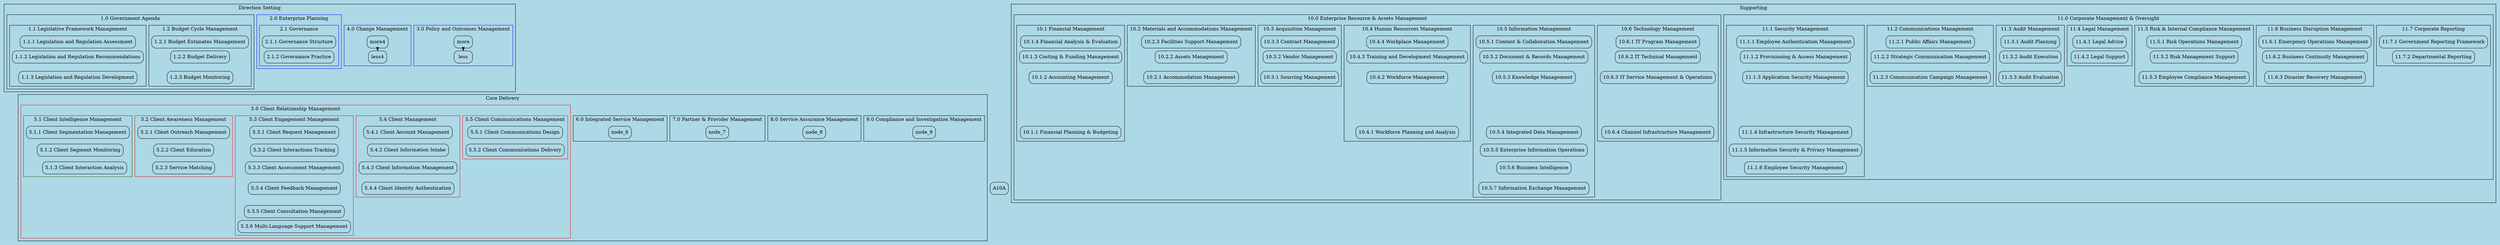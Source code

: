 digraph G  { 
    compound=true
    rankdir=TB
    ranksep="0.1"
    bgcolor=lightblue
    /*style=filled*/ 
    node [shape=box style=rounded]
    subgraph cluster_dir { 
        rankdir=LR
        /*[style=filled]*/
        label="Direction Setting"
        subgraph cluster_4 { label="4.0 Change Management"
            color=blue
            fillcolor=red
            more4 -> less4
        }
        subgraph cluster_3 { label="3.0 Policy and Outcomes Management"
            color=blue
            fillcolor=red
            more -> less
        }
        subgraph cluster_2 { label="2.0 Enterprise Planning"
            color=blue
            fillcolor=red
            subgraph cluster_2_1 { label="2.1 Governance"
                "2.1.1 Governance Structure"
                ->
                "2.1.2 Governance Practice"
                [style=invis]
            }   
        }
        subgraph cluster_1 { label="1.0 Government Agenda"
            subgraph cluster_1_2 { label="1.2 Budget Cycle Management"
                "1.2.1 Budget Estimates Management"
                ->
                "1.2.2 Budget Delivery" 
                ->
                "1.2.3 Budget Monitoring"
                [style=invis]
            }   
            subgraph cluster_1_1 { label="1.1 Legislative Framework Management"
                "1.1.1 Legislation and Regulation Assessment"
                ->
                "1.1.2 Legislation and Regulation Recommendations" 
                ->
                "1.1.3 Legislation and Regulation Development" 
                [style=invis]
            }   
        }
        
    }
    subgraph cluster_core { 
        rankdir=BT
        /*[style=filled]*/
        label="Core Delivery"
        subgraph cluster_9 { label="9.0 Compliance and Investigation Management" node_9 }
        subgraph cluster_8 { label="8.0 Service Assurance Management" node_8 }
        subgraph cluster_7 { label="7.0 Partner & Provider Management" node_7 }
        subgraph cluster_6 { label="6.0 Integrated Service Management" node_6 }
        subgraph cluster_5 { label="5.0 Client Relationship Management"
            color=red
            fillcolor=green
            subgraph cluster_5_5 { label="5.5 Client Communications Management" 
                "5.5.1 Client Communications Design" ->
                "5.5.2 Client Communications Delivery" [style=invis]
            }
            subgraph cluster_5_4 { label="5.4 Client Management"
                "5.4.1 Client Account Management" ->
                "5.4.2 Client Information Intake" ->
                "5.4.3 Client Information Management" ->
                "5.4.4 Client Identity Authentication" [style=invis]
            }
            subgraph cluster_5_3 { label="5.3 Client Engagement Management" 
                "5.3.1 Client Request Management" ->
                "5.3.2 Client Interactions Tracking" ->
                "5.3.3 Client Assessment Management" ->
                "5.3.4 Client Feedback Management" ->
                "5.3.5 Client Consultation Management" ->
                "5.3.6 Multi-Language Support Management" [style=invis]

            }
            subgraph cluster_5_2 { label="5.2 Client Awareness Management"
                "5.2.1 Client Outreach Management" ->
                "5.2.2 Client Education" ->
                "5.2.3 Service Matching" [style=invis]

            }

            subgraph cluster_5_1 { label="5.1 Client Intelligence Management"
                color=darkgreen
                fillcolor=pink
                "5.1.1 Client Segmentation Management"
                ->
                "5.1.2 Client Segment Monitoring"
                ->
                "5.1.3 Client Interaction Analysis"
                [style=invis]
            }   
        }

    }
    
    /* edge betwwen clusters */
    /* cluster_dir -> cluster_core */
    "1.1.3 Legislation and Regulation Development" -> "5.1.1 Client Segmentation Management" [ltail=cluster_core, lhead=cluster_dir, style=invis]


    subgraph cluster_supporting { 
        rankdir=TB
        /*[style=filled]*/
        label="Supporting"
        subgraph cluster_11 { label="11.0 Corporate Management & Oversight"
            subgraph cluster_11_7 { label="11.7 Corporate Reporting" 
                "11.7.1 Government Reporting Framework" ->
                "11.7.2 Departmental Reporting" [style=invis]
            }
            subgraph cluster_11_6 { label="11.6 Business Disruption Management" 
                "11.6.1 Emergency Operations Management" ->
                "11.6.2 Business Continuity Management" ->
                "11.6.3 Disaster Recovery Management" [style=invis]
             }
            subgraph cluster_11_5 { label="11.5 Risk & Internal Compliance Management" 
                "11.5.1 Risk Operations Management" ->
                "11.5.2 Risk Management Support" ->
                "11.5.3 Employee Compliance Management" [style=invis]
            }
            subgraph cluster_11_4 { label="11.4 Legal Management"
                "11.4.1 Legal Advice" ->
                "11.4.2 Legal Support" [style=invis]
            }
            subgraph cluster_11_3 { label="11.3 Audit Management"
                "11.3.1 Audit Planning" ->
                "11.3.2 Audit Execution" ->
                "11.3.3 Audit Evaluation" [style=invis]
            }
            subgraph cluster_11_2 { label="11.2 Communications Management"
                "11.2.1 Public Affairs Management" ->
                "11.2.2 Strategic Communication Management" ->
                "11.2.3 Communication Campaign Management" [style=invis]

            }
            subgraph cluster_11_1 { label="11.1 Security Management" 
                "11.1.1 Employee Authentication Management"  ->
                "11.1.2 Provisioning & Access Management" ->
                "11.1.3 Application Security Management" ->
                "11.1.4 Infrastructure Security Management" ->
                "11.1.5 Information Security & Privacy Management" ->
                "11.1.6 Employee Security Management"  [style=invis]
            }
        }
        subgraph cluster_10 { label="10.0 Enterprise Resource & Assets Management"
            subgraph cluster_10_6 { label="10.6 Technology Management" 
                "10.6.1 IT Program Management" ->
                "10.6.2 IT Technical Management" ->
                "10.6.3 IT Service Management & Operations" ->
                "10.6.4 Channel Infrastructure Management" [style=invis]

            }
            subgraph cluster_10_5 { label="10.5 Information Management"
                "10.5.1 Content & Collaboration Management" ->
                "10.5.2 Document & Records Management" ->
                "10.5.3 Knowledge Management" ->
                "10.5.4 Integrated Data Management" ->
                "10.5.5 Enterprise Information Operations" ->
                "10.5.6 Business Intelligence" ->
                "10.5.7 Information Exchange Management" [style=invis]

            }
            subgraph cluster_10_4 { label="10.4 Human Resources Management"
                "10.4.4 Workplace Management" ->
                "10.4.3 Training and Development Management" ->
                "10.4.2 Workforce Management" ->
                "10.4.1 Workforce Planning and Analysis" [style=invis]

            }
            subgraph cluster_10_3 { label="10.3 Acquisition Management"
                "10.3.3 Contract Management" ->
                "10.3.2 Vendor Management" ->
                "10.3.1 Sourcing Management" [style=invis]

            }
            subgraph cluster_10_2 { label="10.2 Materials and Accommodations Management" 
                "10.2.3 Facilities Support Management" ->
                "10.2.2 Assets Management" ->
                "10.2.1 Accommodation Management" [style=invis]

            }
            subgraph cluster_10_1 { label="10.1 Financial Management" 
                "10.1.4 Financial Analysis & Evaluation" ->
                "10.1.3 Costing & Funding Management" ->
                "10.1.2 Accounting Management" ->
                "10.1.1 Financial Planning & Budgeting" [style=invis]

            }

        }
    }

    /* edge betwwen clusters */
    /* cluster_dir -> cluster_core */
    "5.1.3 Client Interaction Analysis" -> A10A [ltail=cluster_core, lhead=cluster_dir, style=invis]

}